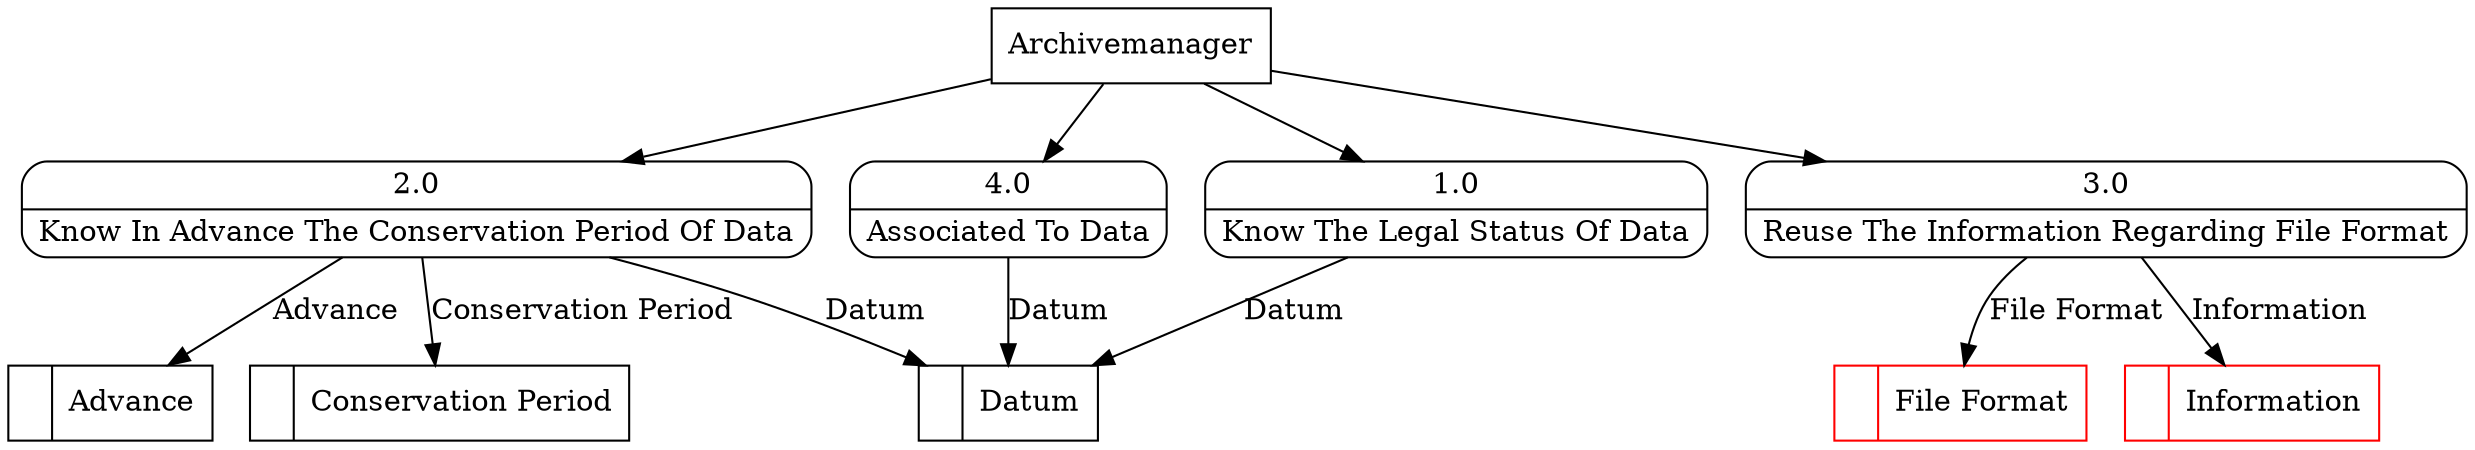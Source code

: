digraph dfd2{ 
node[shape=record]
200 [label="<f0>  |<f1> Datum " ];
201 [label="<f0>  |<f1> Advance " ];
202 [label="<f0>  |<f1> Conservation Period " ];
203 [label="<f0>  |<f1> Information " color=red];
204 [label="<f0>  |<f1> File Format " color=red];
205 [label="Archivemanager" shape=box];
206 [label="{<f0> 1.0|<f1> Know The Legal Status Of Data }" shape=Mrecord];
207 [label="{<f0> 2.0|<f1> Know In Advance The Conservation Period Of Data }" shape=Mrecord];
208 [label="{<f0> 3.0|<f1> Reuse The Information Regarding File Format }" shape=Mrecord];
209 [label="{<f0> 4.0|<f1> Associated To Data }" shape=Mrecord];
205 -> 206
205 -> 207
205 -> 208
205 -> 209
206 -> 200 [label="Datum"]
207 -> 201 [label="Advance"]
207 -> 202 [label="Conservation Period"]
207 -> 200 [label="Datum"]
208 -> 203 [label="Information"]
208 -> 204 [label="File Format"]
209 -> 200 [label="Datum"]
}